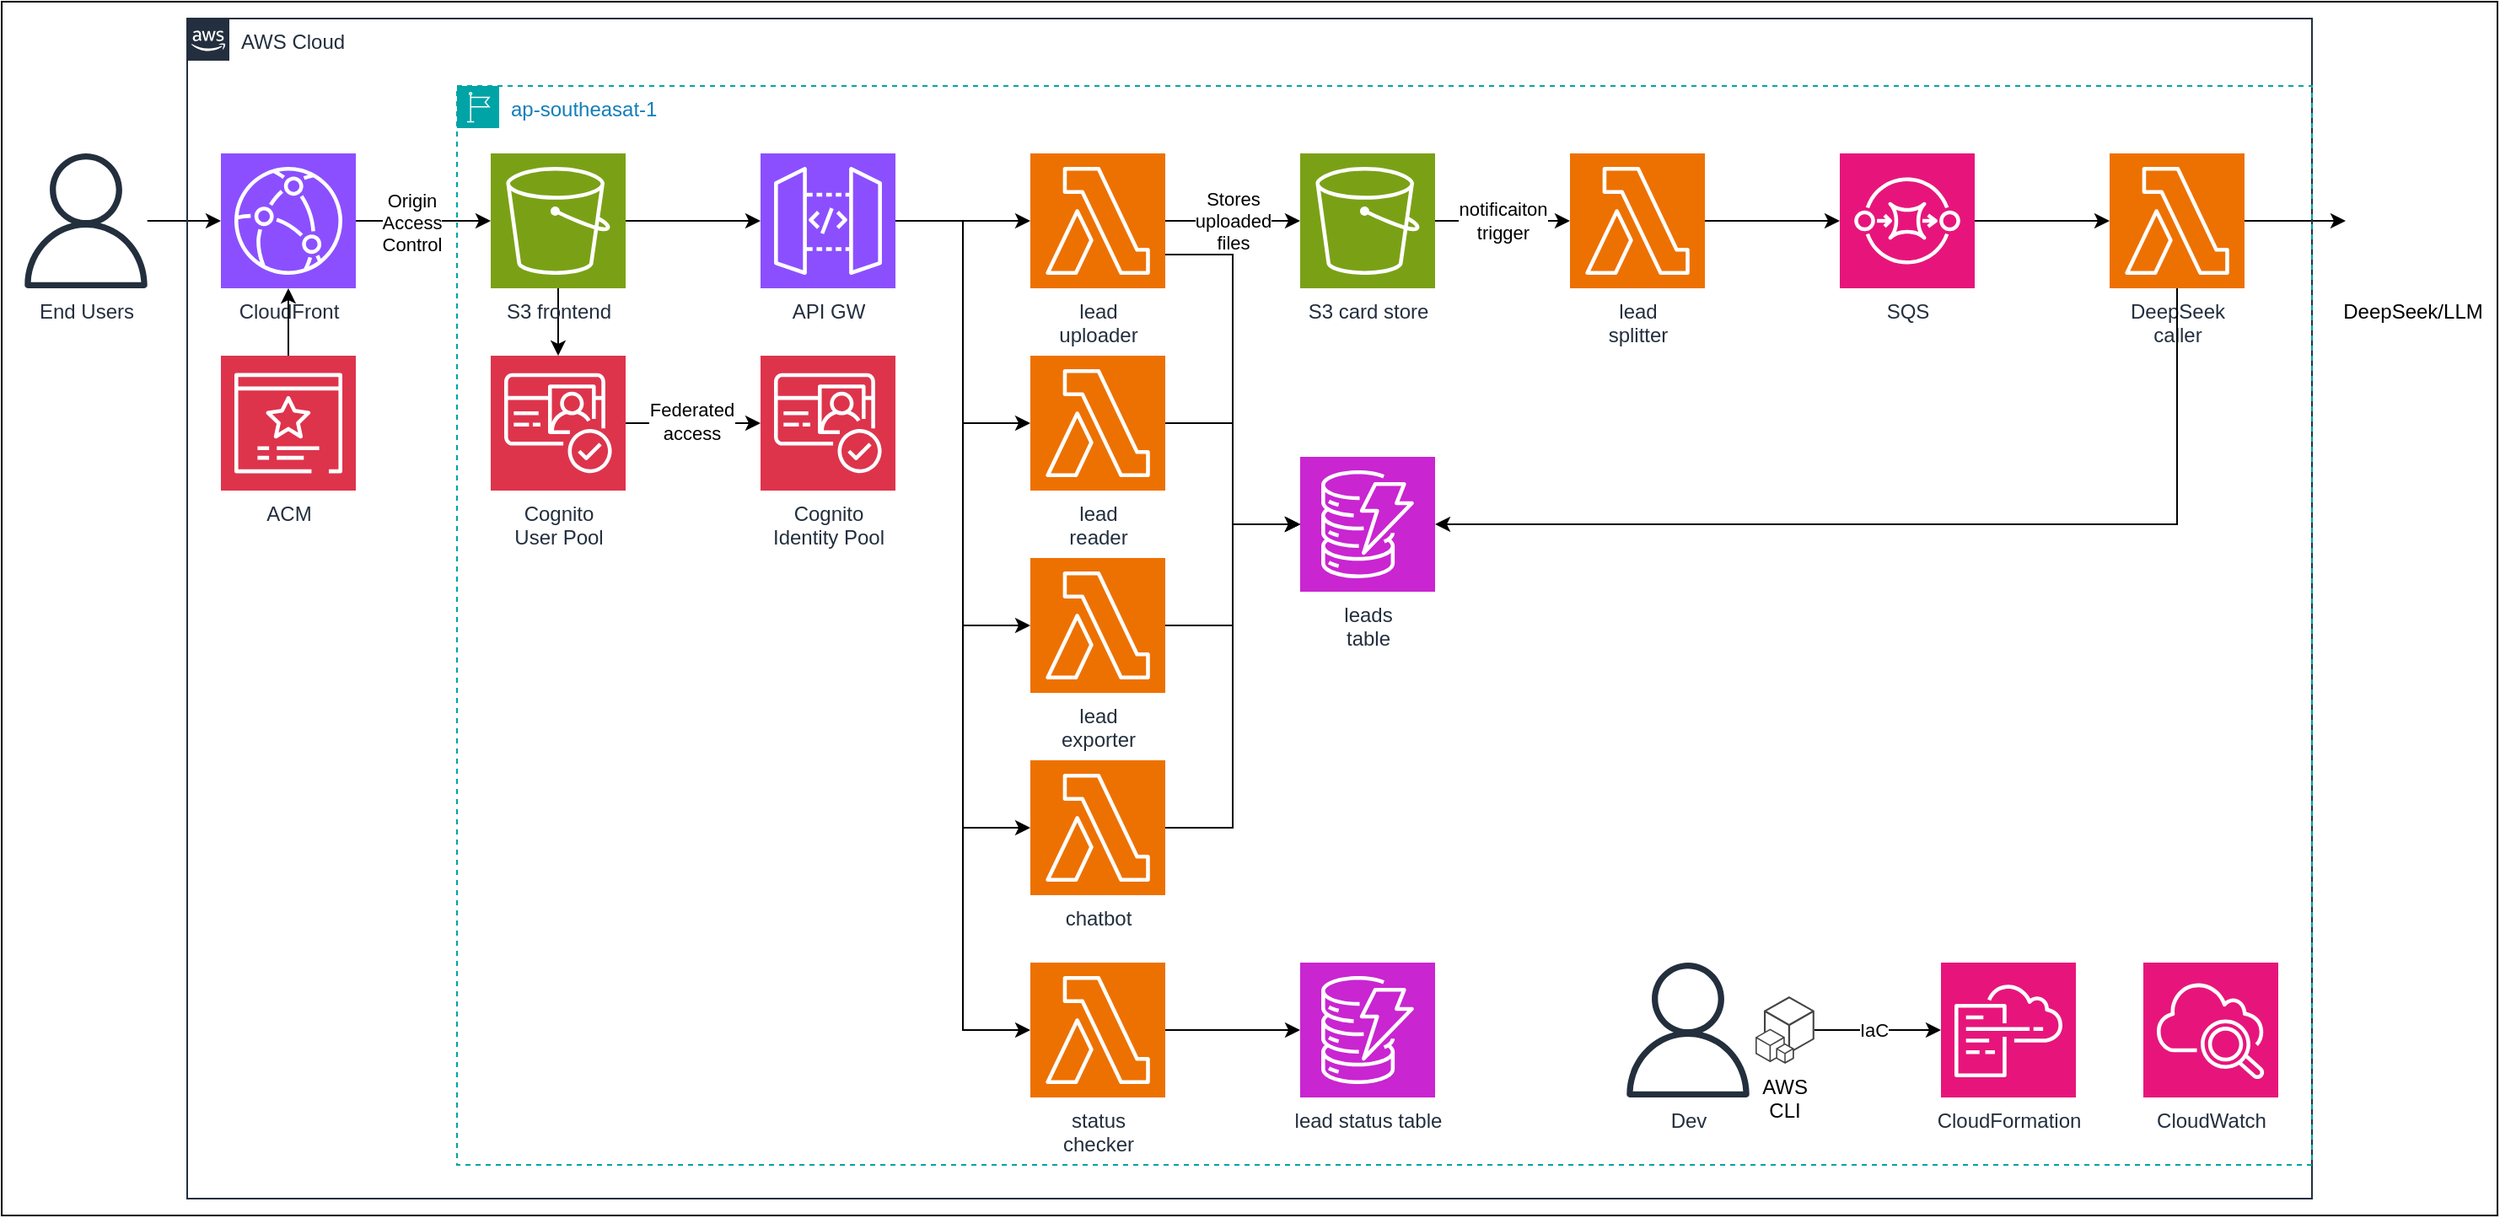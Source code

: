<mxfile version="28.1.2">
  <diagram name="Page-1" id="KIKcRjZN3tln6_rY0SHB">
    <mxGraphModel dx="897" dy="679" grid="1" gridSize="10" guides="1" tooltips="1" connect="1" arrows="1" fold="1" page="1" pageScale="1" pageWidth="850" pageHeight="1100" math="0" shadow="0">
      <root>
        <mxCell id="0" />
        <mxCell id="1" parent="0" />
        <mxCell id="FGNg2Ew9VnSirCUXwvIO-1" value="" style="rounded=0;whiteSpace=wrap;html=1;fillColor=default;" parent="1" vertex="1">
          <mxGeometry x="30" y="110" width="1480" height="720" as="geometry" />
        </mxCell>
        <mxCell id="OjuRzT73zmoRGu4umJf4-10" style="edgeStyle=orthogonalEdgeStyle;rounded=0;orthogonalLoop=1;jettySize=auto;html=1;" parent="1" source="OjuRzT73zmoRGu4umJf4-2" target="ozDl6Zrlga8E_ANTRBVn-2" edge="1">
          <mxGeometry relative="1" as="geometry" />
        </mxCell>
        <mxCell id="OjuRzT73zmoRGu4umJf4-2" value="End Users" style="sketch=0;outlineConnect=0;fontColor=#232F3E;gradientColor=none;fillColor=#232F3D;strokeColor=none;dashed=0;verticalLabelPosition=bottom;verticalAlign=top;align=center;html=1;fontSize=12;fontStyle=0;aspect=fixed;pointerEvents=1;shape=mxgraph.aws4.user;" parent="1" vertex="1">
          <mxGeometry x="40" y="200" width="80" height="80" as="geometry" />
        </mxCell>
        <mxCell id="OjuRzT73zmoRGu4umJf4-13" style="edgeStyle=orthogonalEdgeStyle;rounded=0;orthogonalLoop=1;jettySize=auto;html=1;" parent="1" source="OjuRzT73zmoRGu4umJf4-3" target="OjuRzT73zmoRGu4umJf4-4" edge="1">
          <mxGeometry relative="1" as="geometry">
            <Array as="points">
              <mxPoint x="440" y="240" />
              <mxPoint x="440" y="240" />
            </Array>
          </mxGeometry>
        </mxCell>
        <mxCell id="OraypuwBBjn-15unTM_x-19" style="edgeStyle=orthogonalEdgeStyle;rounded=0;orthogonalLoop=1;jettySize=auto;html=1;" parent="1" source="OjuRzT73zmoRGu4umJf4-3" target="MQxEojV-_WUHm9bq0zXH-3" edge="1">
          <mxGeometry relative="1" as="geometry" />
        </mxCell>
        <mxCell id="OjuRzT73zmoRGu4umJf4-3" value="S3 frontend" style="sketch=0;points=[[0,0,0],[0.25,0,0],[0.5,0,0],[0.75,0,0],[1,0,0],[0,1,0],[0.25,1,0],[0.5,1,0],[0.75,1,0],[1,1,0],[0,0.25,0],[0,0.5,0],[0,0.75,0],[1,0.25,0],[1,0.5,0],[1,0.75,0]];outlineConnect=0;fontColor=#232F3E;fillColor=#7AA116;strokeColor=#ffffff;dashed=0;verticalLabelPosition=bottom;verticalAlign=top;align=center;html=1;fontSize=12;fontStyle=0;aspect=fixed;shape=mxgraph.aws4.resourceIcon;resIcon=mxgraph.aws4.s3;" parent="1" vertex="1">
          <mxGeometry x="320" y="200" width="80" height="80" as="geometry" />
        </mxCell>
        <mxCell id="j-_TNz86P4-XXomlkQnO-1" style="edgeStyle=orthogonalEdgeStyle;rounded=0;orthogonalLoop=1;jettySize=auto;html=1;" parent="1" source="OjuRzT73zmoRGu4umJf4-4" target="OjuRzT73zmoRGu4umJf4-5" edge="1">
          <mxGeometry relative="1" as="geometry" />
        </mxCell>
        <mxCell id="OjuRzT73zmoRGu4umJf4-4" value="API GW" style="sketch=0;points=[[0,0,0],[0.25,0,0],[0.5,0,0],[0.75,0,0],[1,0,0],[0,1,0],[0.25,1,0],[0.5,1,0],[0.75,1,0],[1,1,0],[0,0.25,0],[0,0.5,0],[0,0.75,0],[1,0.25,0],[1,0.5,0],[1,0.75,0]];outlineConnect=0;fontColor=#232F3E;fillColor=#8C4FFF;strokeColor=#ffffff;dashed=0;verticalLabelPosition=bottom;verticalAlign=top;align=center;html=1;fontSize=12;fontStyle=0;aspect=fixed;shape=mxgraph.aws4.resourceIcon;resIcon=mxgraph.aws4.api_gateway;" parent="1" vertex="1">
          <mxGeometry x="480" y="200" width="80" height="80" as="geometry" />
        </mxCell>
        <mxCell id="OjuRzT73zmoRGu4umJf4-5" value="&lt;div&gt;lead&lt;/div&gt;uploader" style="sketch=0;points=[[0,0,0],[0.25,0,0],[0.5,0,0],[0.75,0,0],[1,0,0],[0,1,0],[0.25,1,0],[0.5,1,0],[0.75,1,0],[1,1,0],[0,0.25,0],[0,0.5,0],[0,0.75,0],[1,0.25,0],[1,0.5,0],[1,0.75,0]];outlineConnect=0;fontColor=#232F3E;fillColor=#ED7100;strokeColor=#ffffff;dashed=0;verticalLabelPosition=bottom;verticalAlign=top;align=center;html=1;fontSize=12;fontStyle=0;aspect=fixed;shape=mxgraph.aws4.resourceIcon;resIcon=mxgraph.aws4.lambda;" parent="1" vertex="1">
          <mxGeometry x="640" y="200" width="80" height="80" as="geometry" />
        </mxCell>
        <mxCell id="OjuRzT73zmoRGu4umJf4-35" value="S3 card store" style="sketch=0;points=[[0,0,0],[0.25,0,0],[0.5,0,0],[0.75,0,0],[1,0,0],[0,1,0],[0.25,1,0],[0.5,1,0],[0.75,1,0],[1,1,0],[0,0.25,0],[0,0.5,0],[0,0.75,0],[1,0.25,0],[1,0.5,0],[1,0.75,0]];outlineConnect=0;fontColor=#232F3E;fillColor=#7AA116;strokeColor=#ffffff;dashed=0;verticalLabelPosition=bottom;verticalAlign=top;align=center;html=1;fontSize=12;fontStyle=0;aspect=fixed;shape=mxgraph.aws4.resourceIcon;resIcon=mxgraph.aws4.s3;" parent="1" vertex="1">
          <mxGeometry x="800" y="200" width="80" height="80" as="geometry" />
        </mxCell>
        <mxCell id="6g4qxonXksG3OlOMc1wl-11" style="edgeStyle=orthogonalEdgeStyle;rounded=0;orthogonalLoop=1;jettySize=auto;html=1;" parent="1" source="OjuRzT73zmoRGu4umJf4-5" target="OjuRzT73zmoRGu4umJf4-35" edge="1">
          <mxGeometry relative="1" as="geometry">
            <Array as="points" />
          </mxGeometry>
        </mxCell>
        <mxCell id="A80jYM97hbs5Bcpm3krB-5" value="Stores&lt;div&gt;uploaded&lt;/div&gt;&lt;div&gt;files&lt;/div&gt;" style="edgeLabel;html=1;align=center;verticalAlign=middle;resizable=0;points=[];" parent="6g4qxonXksG3OlOMc1wl-11" vertex="1" connectable="0">
          <mxGeometry x="0.727" y="-2" relative="1" as="geometry">
            <mxPoint x="-29" y="-2" as="offset" />
          </mxGeometry>
        </mxCell>
        <mxCell id="A80jYM97hbs5Bcpm3krB-1" style="edgeStyle=orthogonalEdgeStyle;rounded=0;orthogonalLoop=1;jettySize=auto;html=1;" parent="1" source="ozDl6Zrlga8E_ANTRBVn-2" target="OjuRzT73zmoRGu4umJf4-3" edge="1">
          <mxGeometry relative="1" as="geometry" />
        </mxCell>
        <mxCell id="A80jYM97hbs5Bcpm3krB-2" value="Origin&lt;div&gt;Access&lt;/div&gt;&lt;div&gt;Control&lt;/div&gt;" style="edgeLabel;html=1;align=center;verticalAlign=middle;resizable=0;points=[];" parent="A80jYM97hbs5Bcpm3krB-1" vertex="1" connectable="0">
          <mxGeometry x="-0.175" y="-1" relative="1" as="geometry">
            <mxPoint as="offset" />
          </mxGeometry>
        </mxCell>
        <mxCell id="ozDl6Zrlga8E_ANTRBVn-2" value="CloudFront" style="sketch=0;points=[[0,0,0],[0.25,0,0],[0.5,0,0],[0.75,0,0],[1,0,0],[0,1,0],[0.25,1,0],[0.5,1,0],[0.75,1,0],[1,1,0],[0,0.25,0],[0,0.5,0],[0,0.75,0],[1,0.25,0],[1,0.5,0],[1,0.75,0]];outlineConnect=0;fontColor=#232F3E;fillColor=#8C4FFF;strokeColor=#ffffff;dashed=0;verticalLabelPosition=bottom;verticalAlign=top;align=center;html=1;fontSize=12;fontStyle=0;aspect=fixed;shape=mxgraph.aws4.resourceIcon;resIcon=mxgraph.aws4.cloudfront;" parent="1" vertex="1">
          <mxGeometry x="160" y="200" width="80" height="80" as="geometry" />
        </mxCell>
        <mxCell id="dYosPZm9ssrSD-nwTpLN-1" value="ACM" style="sketch=0;points=[[0,0,0],[0.25,0,0],[0.5,0,0],[0.75,0,0],[1,0,0],[0,1,0],[0.25,1,0],[0.5,1,0],[0.75,1,0],[1,1,0],[0,0.25,0],[0,0.5,0],[0,0.75,0],[1,0.25,0],[1,0.5,0],[1,0.75,0]];outlineConnect=0;fontColor=#232F3E;fillColor=#DD344C;strokeColor=#ffffff;dashed=0;verticalLabelPosition=bottom;verticalAlign=top;align=center;html=1;fontSize=12;fontStyle=0;aspect=fixed;shape=mxgraph.aws4.resourceIcon;resIcon=mxgraph.aws4.certificate_manager_3;" parent="1" vertex="1">
          <mxGeometry x="160" y="320" width="80" height="80" as="geometry" />
        </mxCell>
        <mxCell id="dYosPZm9ssrSD-nwTpLN-3" style="edgeStyle=orthogonalEdgeStyle;rounded=0;orthogonalLoop=1;jettySize=auto;html=1;entryX=0.5;entryY=1;entryDx=0;entryDy=0;entryPerimeter=0;" parent="1" source="dYosPZm9ssrSD-nwTpLN-1" target="ozDl6Zrlga8E_ANTRBVn-2" edge="1">
          <mxGeometry relative="1" as="geometry" />
        </mxCell>
        <mxCell id="OjuRzT73zmoRGu4umJf4-7" value="DeepSeek/LLM" style="shape=image;verticalLabelPosition=bottom;labelBackgroundColor=default;verticalAlign=top;aspect=fixed;imageAspect=0;image=https://freepnglogo.com/images/all_img/deep-seek-logo-whale-1ced.png;" parent="1" vertex="1">
          <mxGeometry x="1420" y="200" width="80" height="80" as="geometry" />
        </mxCell>
        <mxCell id="V4rDz5oGZJmmqcNfqUha-4" value="&lt;div&gt;lead&lt;/div&gt;splitter" style="sketch=0;points=[[0,0,0],[0.25,0,0],[0.5,0,0],[0.75,0,0],[1,0,0],[0,1,0],[0.25,1,0],[0.5,1,0],[0.75,1,0],[1,1,0],[0,0.25,0],[0,0.5,0],[0,0.75,0],[1,0.25,0],[1,0.5,0],[1,0.75,0]];outlineConnect=0;fontColor=#232F3E;fillColor=#ED7100;strokeColor=#ffffff;dashed=0;verticalLabelPosition=bottom;verticalAlign=top;align=center;html=1;fontSize=12;fontStyle=0;aspect=fixed;shape=mxgraph.aws4.resourceIcon;resIcon=mxgraph.aws4.lambda;" parent="1" vertex="1">
          <mxGeometry x="960" y="200" width="80" height="80" as="geometry" />
        </mxCell>
        <mxCell id="V4rDz5oGZJmmqcNfqUha-5" style="edgeStyle=orthogonalEdgeStyle;rounded=0;orthogonalLoop=1;jettySize=auto;html=1;entryX=0;entryY=0.5;entryDx=0;entryDy=0;entryPerimeter=0;" parent="1" source="OjuRzT73zmoRGu4umJf4-35" target="V4rDz5oGZJmmqcNfqUha-4" edge="1">
          <mxGeometry relative="1" as="geometry" />
        </mxCell>
        <mxCell id="OraypuwBBjn-15unTM_x-6" value="notificaiton&lt;div&gt;trigger&lt;/div&gt;" style="edgeLabel;html=1;align=center;verticalAlign=middle;resizable=0;points=[];" parent="V4rDz5oGZJmmqcNfqUha-5" vertex="1" connectable="0">
          <mxGeometry x="-0.294" y="2" relative="1" as="geometry">
            <mxPoint x="12" y="2" as="offset" />
          </mxGeometry>
        </mxCell>
        <mxCell id="V4rDz5oGZJmmqcNfqUha-6" value="SQS" style="sketch=0;points=[[0,0,0],[0.25,0,0],[0.5,0,0],[0.75,0,0],[1,0,0],[0,1,0],[0.25,1,0],[0.5,1,0],[0.75,1,0],[1,1,0],[0,0.25,0],[0,0.5,0],[0,0.75,0],[1,0.25,0],[1,0.5,0],[1,0.75,0]];outlineConnect=0;fontColor=#232F3E;fillColor=#E7157B;strokeColor=#ffffff;dashed=0;verticalLabelPosition=bottom;verticalAlign=top;align=center;html=1;fontSize=12;fontStyle=0;aspect=fixed;shape=mxgraph.aws4.resourceIcon;resIcon=mxgraph.aws4.sqs;" parent="1" vertex="1">
          <mxGeometry x="1120" y="200" width="80" height="80" as="geometry" />
        </mxCell>
        <mxCell id="V4rDz5oGZJmmqcNfqUha-7" style="edgeStyle=orthogonalEdgeStyle;rounded=0;orthogonalLoop=1;jettySize=auto;html=1;entryX=0;entryY=0.5;entryDx=0;entryDy=0;entryPerimeter=0;" parent="1" source="V4rDz5oGZJmmqcNfqUha-4" target="V4rDz5oGZJmmqcNfqUha-6" edge="1">
          <mxGeometry relative="1" as="geometry" />
        </mxCell>
        <mxCell id="z1-sEAipUpw0gWo-GtW5-1" style="edgeStyle=orthogonalEdgeStyle;rounded=0;orthogonalLoop=1;jettySize=auto;html=1;entryX=0;entryY=0.5;entryDx=0;entryDy=0;" parent="1" source="V4rDz5oGZJmmqcNfqUha-8" target="OjuRzT73zmoRGu4umJf4-7" edge="1">
          <mxGeometry relative="1" as="geometry" />
        </mxCell>
        <mxCell id="V4rDz5oGZJmmqcNfqUha-8" value="DeepSeek&lt;div&gt;caller&lt;/div&gt;" style="sketch=0;points=[[0,0,0],[0.25,0,0],[0.5,0,0],[0.75,0,0],[1,0,0],[0,1,0],[0.25,1,0],[0.5,1,0],[0.75,1,0],[1,1,0],[0,0.25,0],[0,0.5,0],[0,0.75,0],[1,0.25,0],[1,0.5,0],[1,0.75,0]];outlineConnect=0;fontColor=#232F3E;fillColor=#ED7100;strokeColor=#ffffff;dashed=0;verticalLabelPosition=bottom;verticalAlign=top;align=center;html=1;fontSize=12;fontStyle=0;aspect=fixed;shape=mxgraph.aws4.resourceIcon;resIcon=mxgraph.aws4.lambda;" parent="1" vertex="1">
          <mxGeometry x="1280" y="200" width="80" height="80" as="geometry" />
        </mxCell>
        <mxCell id="V4rDz5oGZJmmqcNfqUha-9" style="edgeStyle=orthogonalEdgeStyle;rounded=0;orthogonalLoop=1;jettySize=auto;html=1;entryX=0;entryY=0.5;entryDx=0;entryDy=0;entryPerimeter=0;" parent="1" source="V4rDz5oGZJmmqcNfqUha-6" target="V4rDz5oGZJmmqcNfqUha-8" edge="1">
          <mxGeometry relative="1" as="geometry" />
        </mxCell>
        <mxCell id="OraypuwBBjn-15unTM_x-12" style="edgeStyle=orthogonalEdgeStyle;rounded=0;orthogonalLoop=1;jettySize=auto;html=1;" parent="1" source="j-_TNz86P4-XXomlkQnO-2" target="OraypuwBBjn-15unTM_x-4" edge="1">
          <mxGeometry relative="1" as="geometry" />
        </mxCell>
        <mxCell id="j-_TNz86P4-XXomlkQnO-2" value="&lt;div&gt;status&lt;/div&gt;&lt;div&gt;checker&lt;/div&gt;" style="sketch=0;points=[[0,0,0],[0.25,0,0],[0.5,0,0],[0.75,0,0],[1,0,0],[0,1,0],[0.25,1,0],[0.5,1,0],[0.75,1,0],[1,1,0],[0,0.25,0],[0,0.5,0],[0,0.75,0],[1,0.25,0],[1,0.5,0],[1,0.75,0]];outlineConnect=0;fontColor=#232F3E;fillColor=#ED7100;strokeColor=#ffffff;dashed=0;verticalLabelPosition=bottom;verticalAlign=top;align=center;html=1;fontSize=12;fontStyle=0;aspect=fixed;shape=mxgraph.aws4.resourceIcon;resIcon=mxgraph.aws4.lambda;" parent="1" vertex="1">
          <mxGeometry x="640" y="680" width="80" height="80" as="geometry" />
        </mxCell>
        <mxCell id="OraypuwBBjn-15unTM_x-1" value="lead&lt;div&gt;reader&lt;/div&gt;" style="sketch=0;points=[[0,0,0],[0.25,0,0],[0.5,0,0],[0.75,0,0],[1,0,0],[0,1,0],[0.25,1,0],[0.5,1,0],[0.75,1,0],[1,1,0],[0,0.25,0],[0,0.5,0],[0,0.75,0],[1,0.25,0],[1,0.5,0],[1,0.75,0]];outlineConnect=0;fontColor=#232F3E;fillColor=#ED7100;strokeColor=#ffffff;dashed=0;verticalLabelPosition=bottom;verticalAlign=top;align=center;html=1;fontSize=12;fontStyle=0;aspect=fixed;shape=mxgraph.aws4.resourceIcon;resIcon=mxgraph.aws4.lambda;" parent="1" vertex="1">
          <mxGeometry x="640" y="320" width="80" height="80" as="geometry" />
        </mxCell>
        <mxCell id="OraypuwBBjn-15unTM_x-2" value="lead&lt;div&gt;exporter&lt;/div&gt;" style="sketch=0;points=[[0,0,0],[0.25,0,0],[0.5,0,0],[0.75,0,0],[1,0,0],[0,1,0],[0.25,1,0],[0.5,1,0],[0.75,1,0],[1,1,0],[0,0.25,0],[0,0.5,0],[0,0.75,0],[1,0.25,0],[1,0.5,0],[1,0.75,0]];outlineConnect=0;fontColor=#232F3E;fillColor=#ED7100;strokeColor=#ffffff;dashed=0;verticalLabelPosition=bottom;verticalAlign=top;align=center;html=1;fontSize=12;fontStyle=0;aspect=fixed;shape=mxgraph.aws4.resourceIcon;resIcon=mxgraph.aws4.lambda;" parent="1" vertex="1">
          <mxGeometry x="640" y="440" width="80" height="80" as="geometry" />
        </mxCell>
        <mxCell id="OraypuwBBjn-15unTM_x-3" value="chatbot" style="sketch=0;points=[[0,0,0],[0.25,0,0],[0.5,0,0],[0.75,0,0],[1,0,0],[0,1,0],[0.25,1,0],[0.5,1,0],[0.75,1,0],[1,1,0],[0,0.25,0],[0,0.5,0],[0,0.75,0],[1,0.25,0],[1,0.5,0],[1,0.75,0]];outlineConnect=0;fontColor=#232F3E;fillColor=#ED7100;strokeColor=#ffffff;dashed=0;verticalLabelPosition=bottom;verticalAlign=top;align=center;html=1;fontSize=12;fontStyle=0;aspect=fixed;shape=mxgraph.aws4.resourceIcon;resIcon=mxgraph.aws4.lambda;" parent="1" vertex="1">
          <mxGeometry x="640" y="560" width="80" height="80" as="geometry" />
        </mxCell>
        <mxCell id="OraypuwBBjn-15unTM_x-4" value="lead status table" style="sketch=0;points=[[0,0,0],[0.25,0,0],[0.5,0,0],[0.75,0,0],[1,0,0],[0,1,0],[0.25,1,0],[0.5,1,0],[0.75,1,0],[1,1,0],[0,0.25,0],[0,0.5,0],[0,0.75,0],[1,0.25,0],[1,0.5,0],[1,0.75,0]];outlineConnect=0;fontColor=#232F3E;fillColor=#C925D1;strokeColor=#ffffff;dashed=0;verticalLabelPosition=bottom;verticalAlign=top;align=center;html=1;fontSize=12;fontStyle=0;aspect=fixed;shape=mxgraph.aws4.resourceIcon;resIcon=mxgraph.aws4.dynamodb;" parent="1" vertex="1">
          <mxGeometry x="800" y="680" width="80" height="80" as="geometry" />
        </mxCell>
        <mxCell id="OraypuwBBjn-15unTM_x-5" value="leads&lt;div&gt;table&lt;/div&gt;" style="sketch=0;points=[[0,0,0],[0.25,0,0],[0.5,0,0],[0.75,0,0],[1,0,0],[0,1,0],[0.25,1,0],[0.5,1,0],[0.75,1,0],[1,1,0],[0,0.25,0],[0,0.5,0],[0,0.75,0],[1,0.25,0],[1,0.5,0],[1,0.75,0]];outlineConnect=0;fontColor=#232F3E;fillColor=#C925D1;strokeColor=#ffffff;dashed=0;verticalLabelPosition=bottom;verticalAlign=top;align=center;html=1;fontSize=12;fontStyle=0;aspect=fixed;shape=mxgraph.aws4.resourceIcon;resIcon=mxgraph.aws4.dynamodb;" parent="1" vertex="1">
          <mxGeometry x="800" y="380" width="80" height="80" as="geometry" />
        </mxCell>
        <mxCell id="OraypuwBBjn-15unTM_x-8" style="edgeStyle=orthogonalEdgeStyle;rounded=0;orthogonalLoop=1;jettySize=auto;html=1;entryX=0;entryY=0.5;entryDx=0;entryDy=0;entryPerimeter=0;" parent="1" source="OjuRzT73zmoRGu4umJf4-4" target="OraypuwBBjn-15unTM_x-1" edge="1">
          <mxGeometry relative="1" as="geometry" />
        </mxCell>
        <mxCell id="OraypuwBBjn-15unTM_x-9" style="edgeStyle=orthogonalEdgeStyle;rounded=0;orthogonalLoop=1;jettySize=auto;html=1;entryX=0;entryY=0.5;entryDx=0;entryDy=0;entryPerimeter=0;" parent="1" source="OjuRzT73zmoRGu4umJf4-4" target="OraypuwBBjn-15unTM_x-2" edge="1">
          <mxGeometry relative="1" as="geometry" />
        </mxCell>
        <mxCell id="OraypuwBBjn-15unTM_x-10" style="edgeStyle=orthogonalEdgeStyle;rounded=0;orthogonalLoop=1;jettySize=auto;html=1;entryX=0;entryY=0.5;entryDx=0;entryDy=0;entryPerimeter=0;" parent="1" source="OjuRzT73zmoRGu4umJf4-4" target="OraypuwBBjn-15unTM_x-3" edge="1">
          <mxGeometry relative="1" as="geometry" />
        </mxCell>
        <mxCell id="OraypuwBBjn-15unTM_x-11" style="edgeStyle=orthogonalEdgeStyle;rounded=0;orthogonalLoop=1;jettySize=auto;html=1;entryX=0;entryY=0.5;entryDx=0;entryDy=0;entryPerimeter=0;" parent="1" source="OjuRzT73zmoRGu4umJf4-4" target="j-_TNz86P4-XXomlkQnO-2" edge="1">
          <mxGeometry relative="1" as="geometry" />
        </mxCell>
        <mxCell id="OraypuwBBjn-15unTM_x-13" style="edgeStyle=orthogonalEdgeStyle;rounded=0;orthogonalLoop=1;jettySize=auto;html=1;entryX=1;entryY=0.5;entryDx=0;entryDy=0;entryPerimeter=0;" parent="1" source="V4rDz5oGZJmmqcNfqUha-8" target="OraypuwBBjn-15unTM_x-5" edge="1">
          <mxGeometry relative="1" as="geometry">
            <Array as="points">
              <mxPoint x="1320" y="420" />
            </Array>
          </mxGeometry>
        </mxCell>
        <mxCell id="OraypuwBBjn-15unTM_x-14" style="edgeStyle=orthogonalEdgeStyle;rounded=0;orthogonalLoop=1;jettySize=auto;html=1;entryX=0;entryY=0.5;entryDx=0;entryDy=0;entryPerimeter=0;" parent="1" source="OjuRzT73zmoRGu4umJf4-5" target="OraypuwBBjn-15unTM_x-5" edge="1">
          <mxGeometry relative="1" as="geometry">
            <Array as="points">
              <mxPoint x="760" y="260" />
              <mxPoint x="760" y="420" />
            </Array>
          </mxGeometry>
        </mxCell>
        <mxCell id="OraypuwBBjn-15unTM_x-15" style="edgeStyle=orthogonalEdgeStyle;rounded=0;orthogonalLoop=1;jettySize=auto;html=1;entryX=0;entryY=0.5;entryDx=0;entryDy=0;entryPerimeter=0;" parent="1" source="OraypuwBBjn-15unTM_x-1" target="OraypuwBBjn-15unTM_x-5" edge="1">
          <mxGeometry relative="1" as="geometry" />
        </mxCell>
        <mxCell id="OraypuwBBjn-15unTM_x-16" style="edgeStyle=orthogonalEdgeStyle;rounded=0;orthogonalLoop=1;jettySize=auto;html=1;entryX=0;entryY=0.5;entryDx=0;entryDy=0;entryPerimeter=0;" parent="1" source="OraypuwBBjn-15unTM_x-2" target="OraypuwBBjn-15unTM_x-5" edge="1">
          <mxGeometry relative="1" as="geometry" />
        </mxCell>
        <mxCell id="OraypuwBBjn-15unTM_x-17" style="edgeStyle=orthogonalEdgeStyle;rounded=0;orthogonalLoop=1;jettySize=auto;html=1;entryX=0;entryY=0.5;entryDx=0;entryDy=0;entryPerimeter=0;" parent="1" source="OraypuwBBjn-15unTM_x-3" target="OraypuwBBjn-15unTM_x-5" edge="1">
          <mxGeometry relative="1" as="geometry" />
        </mxCell>
        <mxCell id="OraypuwBBjn-15unTM_x-18" value="AWS Cloud" style="points=[[0,0],[0.25,0],[0.5,0],[0.75,0],[1,0],[1,0.25],[1,0.5],[1,0.75],[1,1],[0.75,1],[0.5,1],[0.25,1],[0,1],[0,0.75],[0,0.5],[0,0.25]];outlineConnect=0;gradientColor=none;html=1;whiteSpace=wrap;fontSize=12;fontStyle=0;container=1;pointerEvents=0;collapsible=0;recursiveResize=0;shape=mxgraph.aws4.group;grIcon=mxgraph.aws4.group_aws_cloud_alt;strokeColor=#232F3E;fillColor=none;verticalAlign=top;align=left;spacingLeft=30;fontColor=#232F3E;dashed=0;" parent="1" vertex="1">
          <mxGeometry x="140" y="120" width="1260" height="700" as="geometry" />
        </mxCell>
        <mxCell id="hJGSgDNF7efluu6xB4Li-1" value="CloudFormation" style="sketch=0;points=[[0,0,0],[0.25,0,0],[0.5,0,0],[0.75,0,0],[1,0,0],[0,1,0],[0.25,1,0],[0.5,1,0],[0.75,1,0],[1,1,0],[0,0.25,0],[0,0.5,0],[0,0.75,0],[1,0.25,0],[1,0.5,0],[1,0.75,0]];points=[[0,0,0],[0.25,0,0],[0.5,0,0],[0.75,0,0],[1,0,0],[0,1,0],[0.25,1,0],[0.5,1,0],[0.75,1,0],[1,1,0],[0,0.25,0],[0,0.5,0],[0,0.75,0],[1,0.25,0],[1,0.5,0],[1,0.75,0]];outlineConnect=0;fontColor=#232F3E;fillColor=#E7157B;strokeColor=#ffffff;dashed=0;verticalLabelPosition=bottom;verticalAlign=top;align=center;html=1;fontSize=12;fontStyle=0;aspect=fixed;shape=mxgraph.aws4.resourceIcon;resIcon=mxgraph.aws4.cloudformation;" parent="OraypuwBBjn-15unTM_x-18" vertex="1">
          <mxGeometry x="1040" y="560" width="80" height="80" as="geometry" />
        </mxCell>
        <mxCell id="hJGSgDNF7efluu6xB4Li-5" style="edgeStyle=orthogonalEdgeStyle;rounded=0;orthogonalLoop=1;jettySize=auto;html=1;exitX=1;exitY=0.5;exitDx=0;exitDy=0;exitPerimeter=0;entryX=0;entryY=0.5;entryDx=0;entryDy=0;entryPerimeter=0;" parent="OraypuwBBjn-15unTM_x-18" source="hJGSgDNF7efluu6xB4Li-2" target="hJGSgDNF7efluu6xB4Li-1" edge="1">
          <mxGeometry relative="1" as="geometry">
            <Array as="points" />
            <mxPoint x="1040" y="510" as="targetPoint" />
          </mxGeometry>
        </mxCell>
        <mxCell id="OraypuwBBjn-15unTM_x-7" value="IaC" style="edgeLabel;html=1;align=center;verticalAlign=middle;resizable=0;points=[];" parent="hJGSgDNF7efluu6xB4Li-5" vertex="1" connectable="0">
          <mxGeometry x="0.751" y="2" relative="1" as="geometry">
            <mxPoint x="-31" y="2" as="offset" />
          </mxGeometry>
        </mxCell>
        <mxCell id="hJGSgDNF7efluu6xB4Li-4" value="Dev" style="sketch=0;outlineConnect=0;fontColor=#232F3E;gradientColor=none;fillColor=#232F3D;strokeColor=none;dashed=0;verticalLabelPosition=bottom;verticalAlign=top;align=center;html=1;fontSize=12;fontStyle=0;aspect=fixed;pointerEvents=1;shape=mxgraph.aws4.user;" parent="OraypuwBBjn-15unTM_x-18" vertex="1">
          <mxGeometry x="850" y="560" width="80" height="80" as="geometry" />
        </mxCell>
        <mxCell id="hJGSgDNF7efluu6xB4Li-2" value="&lt;div&gt;AWS&lt;/div&gt;&lt;div&gt;CLI&lt;/div&gt;" style="outlineConnect=0;dashed=0;verticalLabelPosition=bottom;verticalAlign=top;align=center;html=1;shape=mxgraph.aws3.cli;fillColor=#444444;gradientColor=none;" parent="OraypuwBBjn-15unTM_x-18" vertex="1">
          <mxGeometry x="930" y="580" width="34.9" height="40" as="geometry" />
        </mxCell>
        <mxCell id="UhzrENzBzhg_R5W88lKK-1" value="CloudWatch" style="sketch=0;points=[[0,0,0],[0.25,0,0],[0.5,0,0],[0.75,0,0],[1,0,0],[0,1,0],[0.25,1,0],[0.5,1,0],[0.75,1,0],[1,1,0],[0,0.25,0],[0,0.5,0],[0,0.75,0],[1,0.25,0],[1,0.5,0],[1,0.75,0]];points=[[0,0,0],[0.25,0,0],[0.5,0,0],[0.75,0,0],[1,0,0],[0,1,0],[0.25,1,0],[0.5,1,0],[0.75,1,0],[1,1,0],[0,0.25,0],[0,0.5,0],[0,0.75,0],[1,0.25,0],[1,0.5,0],[1,0.75,0]];outlineConnect=0;fontColor=#232F3E;fillColor=#E7157B;strokeColor=#ffffff;dashed=0;verticalLabelPosition=bottom;verticalAlign=top;align=center;html=1;fontSize=12;fontStyle=0;aspect=fixed;shape=mxgraph.aws4.resourceIcon;resIcon=mxgraph.aws4.cloudwatch_2;" parent="OraypuwBBjn-15unTM_x-18" vertex="1">
          <mxGeometry x="1160" y="560" width="80" height="80" as="geometry" />
        </mxCell>
        <mxCell id="MQxEojV-_WUHm9bq0zXH-4" value="&lt;div&gt;Cognito&lt;/div&gt;&lt;div&gt;Identity Pool&lt;/div&gt;" style="sketch=0;points=[[0,0,0],[0.25,0,0],[0.5,0,0],[0.75,0,0],[1,0,0],[0,1,0],[0.25,1,0],[0.5,1,0],[0.75,1,0],[1,1,0],[0,0.25,0],[0,0.5,0],[0,0.75,0],[1,0.25,0],[1,0.5,0],[1,0.75,0]];outlineConnect=0;fontColor=#232F3E;fillColor=#DD344C;strokeColor=#ffffff;dashed=0;verticalLabelPosition=bottom;verticalAlign=top;align=center;html=1;fontSize=12;fontStyle=0;aspect=fixed;shape=mxgraph.aws4.resourceIcon;resIcon=mxgraph.aws4.cognito;" parent="1" vertex="1">
          <mxGeometry x="480" y="320" width="80" height="80" as="geometry" />
        </mxCell>
        <mxCell id="OjuRzT73zmoRGu4umJf4-12" style="edgeStyle=orthogonalEdgeStyle;rounded=0;orthogonalLoop=1;jettySize=auto;html=1;entryX=0;entryY=0.5;entryDx=0;entryDy=0;entryPerimeter=0;" parent="1" source="MQxEojV-_WUHm9bq0zXH-3" target="MQxEojV-_WUHm9bq0zXH-4" edge="1">
          <mxGeometry relative="1" as="geometry" />
        </mxCell>
        <mxCell id="A80jYM97hbs5Bcpm3krB-8" value="Federated&lt;div&gt;access&lt;/div&gt;" style="edgeLabel;html=1;align=center;verticalAlign=middle;resizable=0;points=[];" parent="OjuRzT73zmoRGu4umJf4-12" vertex="1" connectable="0">
          <mxGeometry x="-0.026" y="1" relative="1" as="geometry">
            <mxPoint as="offset" />
          </mxGeometry>
        </mxCell>
        <mxCell id="MQxEojV-_WUHm9bq0zXH-3" value="&lt;div&gt;Cognito&lt;/div&gt;&lt;div&gt;User Pool&lt;/div&gt;" style="sketch=0;points=[[0,0,0],[0.25,0,0],[0.5,0,0],[0.75,0,0],[1,0,0],[0,1,0],[0.25,1,0],[0.5,1,0],[0.75,1,0],[1,1,0],[0,0.25,0],[0,0.5,0],[0,0.75,0],[1,0.25,0],[1,0.5,0],[1,0.75,0]];outlineConnect=0;fontColor=#232F3E;fillColor=#DD344C;strokeColor=#ffffff;dashed=0;verticalLabelPosition=bottom;verticalAlign=top;align=center;html=1;fontSize=12;fontStyle=0;aspect=fixed;shape=mxgraph.aws4.resourceIcon;resIcon=mxgraph.aws4.cognito;" parent="1" vertex="1">
          <mxGeometry x="320" y="320" width="80" height="80" as="geometry" />
        </mxCell>
        <mxCell id="OraypuwBBjn-15unTM_x-21" value="ap-southeasat-1" style="points=[[0,0],[0.25,0],[0.5,0],[0.75,0],[1,0],[1,0.25],[1,0.5],[1,0.75],[1,1],[0.75,1],[0.5,1],[0.25,1],[0,1],[0,0.75],[0,0.5],[0,0.25]];outlineConnect=0;gradientColor=none;html=1;whiteSpace=wrap;fontSize=12;fontStyle=0;container=0;pointerEvents=0;collapsible=0;recursiveResize=0;shape=mxgraph.aws4.group;grIcon=mxgraph.aws4.group_region;strokeColor=#00A4A6;fillColor=none;verticalAlign=top;align=left;spacingLeft=30;fontColor=#147EBA;dashed=1;" parent="1" vertex="1">
          <mxGeometry x="300" y="160" width="1100" height="640" as="geometry" />
        </mxCell>
      </root>
    </mxGraphModel>
  </diagram>
</mxfile>
